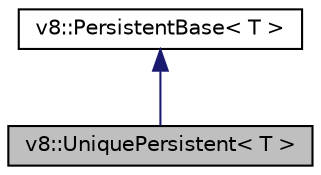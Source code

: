 digraph "v8::UniquePersistent&lt; T &gt;"
{
  edge [fontname="Helvetica",fontsize="10",labelfontname="Helvetica",labelfontsize="10"];
  node [fontname="Helvetica",fontsize="10",shape=record];
  Node1 [label="v8::UniquePersistent\< T \>",height=0.2,width=0.4,color="black", fillcolor="grey75", style="filled", fontcolor="black"];
  Node2 -> Node1 [dir="back",color="midnightblue",fontsize="10",style="solid",fontname="Helvetica"];
  Node2 [label="v8::PersistentBase\< T \>",height=0.2,width=0.4,color="black", fillcolor="white", style="filled",URL="$classv8_1_1PersistentBase.html"];
}
